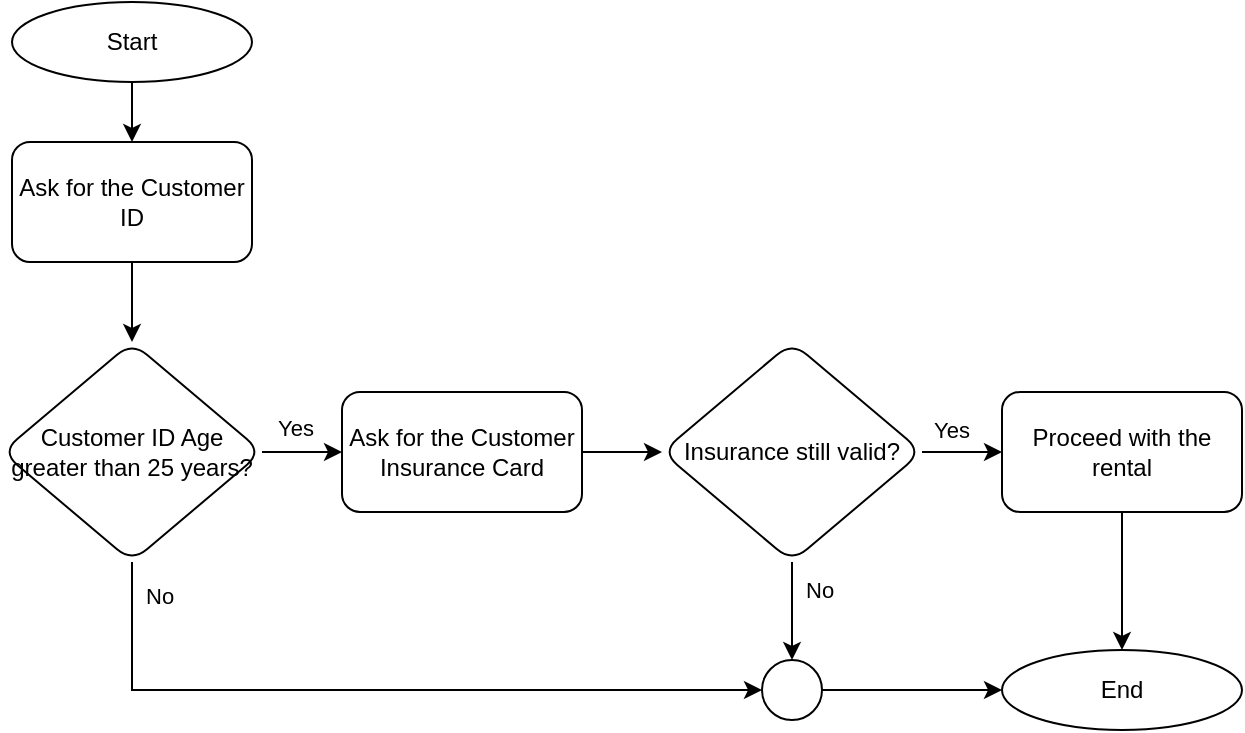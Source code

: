 <mxfile version="24.0.7" type="github">
  <diagram id="6a731a19-8d31-9384-78a2-239565b7b9f0" name="Page-1">
    <mxGraphModel dx="1184" dy="1153" grid="1" gridSize="10" guides="1" tooltips="1" connect="1" arrows="1" fold="1" page="1" pageScale="1" pageWidth="1169" pageHeight="827" background="none" math="0" shadow="0">
      <root>
        <mxCell id="0" />
        <mxCell id="1" parent="0" />
        <mxCell id="CMYn4JAJIOTwwootJHOb-68" value="" style="edgeStyle=orthogonalEdgeStyle;rounded=0;orthogonalLoop=1;jettySize=auto;html=1;" parent="1" source="CMYn4JAJIOTwwootJHOb-55" target="CMYn4JAJIOTwwootJHOb-56" edge="1">
          <mxGeometry relative="1" as="geometry" />
        </mxCell>
        <mxCell id="CMYn4JAJIOTwwootJHOb-55" value="Start" style="ellipse;whiteSpace=wrap;html=1;" parent="1" vertex="1">
          <mxGeometry x="85" y="70" width="120" height="40" as="geometry" />
        </mxCell>
        <mxCell id="CMYn4JAJIOTwwootJHOb-58" value="" style="edgeStyle=orthogonalEdgeStyle;rounded=0;orthogonalLoop=1;jettySize=auto;html=1;" parent="1" source="CMYn4JAJIOTwwootJHOb-56" target="CMYn4JAJIOTwwootJHOb-57" edge="1">
          <mxGeometry relative="1" as="geometry" />
        </mxCell>
        <mxCell id="CMYn4JAJIOTwwootJHOb-56" value="Ask for the Customer ID" style="rounded=1;whiteSpace=wrap;html=1;" parent="1" vertex="1">
          <mxGeometry x="85" y="140" width="120" height="60" as="geometry" />
        </mxCell>
        <mxCell id="CMYn4JAJIOTwwootJHOb-63" value="" style="edgeStyle=orthogonalEdgeStyle;rounded=0;orthogonalLoop=1;jettySize=auto;html=1;" parent="1" source="CMYn4JAJIOTwwootJHOb-57" target="CMYn4JAJIOTwwootJHOb-62" edge="1">
          <mxGeometry relative="1" as="geometry" />
        </mxCell>
        <mxCell id="CMYn4JAJIOTwwootJHOb-69" value="Yes" style="edgeLabel;html=1;align=left;verticalAlign=middle;resizable=0;points=[];" parent="CMYn4JAJIOTwwootJHOb-63" vertex="1" connectable="0">
          <mxGeometry x="-0.478" relative="1" as="geometry">
            <mxPoint x="-5" y="-12" as="offset" />
          </mxGeometry>
        </mxCell>
        <mxCell id="CMYn4JAJIOTwwootJHOb-80" value="" style="edgeStyle=orthogonalEdgeStyle;rounded=0;orthogonalLoop=1;jettySize=auto;html=1;exitX=0.5;exitY=1;exitDx=0;exitDy=0;entryX=0;entryY=0.5;entryDx=0;entryDy=0;" parent="1" source="CMYn4JAJIOTwwootJHOb-57" target="CMYn4JAJIOTwwootJHOb-79" edge="1">
          <mxGeometry relative="1" as="geometry" />
        </mxCell>
        <mxCell id="CMYn4JAJIOTwwootJHOb-86" value="No" style="edgeLabel;html=1;align=left;verticalAlign=middle;resizable=0;points=[];" parent="CMYn4JAJIOTwwootJHOb-80" vertex="1" connectable="0">
          <mxGeometry x="-0.778" y="1" relative="1" as="geometry">
            <mxPoint x="4" y="-25" as="offset" />
          </mxGeometry>
        </mxCell>
        <mxCell id="CMYn4JAJIOTwwootJHOb-57" value="Customer ID Age&lt;div&gt;greater than&amp;nbsp;&lt;span style=&quot;background-color: initial;&quot;&gt;25 years?&lt;/span&gt;&lt;/div&gt;" style="rhombus;whiteSpace=wrap;html=1;rounded=1;" parent="1" vertex="1">
          <mxGeometry x="80" y="240" width="130" height="110" as="geometry" />
        </mxCell>
        <mxCell id="CMYn4JAJIOTwwootJHOb-78" value="" style="edgeStyle=orthogonalEdgeStyle;rounded=0;orthogonalLoop=1;jettySize=auto;html=1;" parent="1" source="CMYn4JAJIOTwwootJHOb-62" target="CMYn4JAJIOTwwootJHOb-66" edge="1">
          <mxGeometry relative="1" as="geometry" />
        </mxCell>
        <mxCell id="CMYn4JAJIOTwwootJHOb-62" value="Ask for the Customer Insurance Card" style="whiteSpace=wrap;html=1;rounded=1;" parent="1" vertex="1">
          <mxGeometry x="250" y="265" width="120" height="60" as="geometry" />
        </mxCell>
        <mxCell id="CMYn4JAJIOTwwootJHOb-81" value="" style="edgeStyle=orthogonalEdgeStyle;rounded=0;orthogonalLoop=1;jettySize=auto;html=1;" parent="1" source="CMYn4JAJIOTwwootJHOb-66" target="CMYn4JAJIOTwwootJHOb-71" edge="1">
          <mxGeometry relative="1" as="geometry" />
        </mxCell>
        <mxCell id="CMYn4JAJIOTwwootJHOb-82" value="Yes" style="edgeLabel;html=1;align=left;verticalAlign=middle;resizable=0;points=[];" parent="CMYn4JAJIOTwwootJHOb-81" vertex="1" connectable="0">
          <mxGeometry x="-0.3" y="1" relative="1" as="geometry">
            <mxPoint x="-10" y="-10" as="offset" />
          </mxGeometry>
        </mxCell>
        <mxCell id="CMYn4JAJIOTwwootJHOb-83" value="" style="edgeStyle=orthogonalEdgeStyle;rounded=0;orthogonalLoop=1;jettySize=auto;html=1;" parent="1" source="CMYn4JAJIOTwwootJHOb-66" target="CMYn4JAJIOTwwootJHOb-79" edge="1">
          <mxGeometry relative="1" as="geometry" />
        </mxCell>
        <mxCell id="CMYn4JAJIOTwwootJHOb-88" value="No" style="edgeLabel;html=1;align=left;verticalAlign=middle;resizable=0;points=[];" parent="CMYn4JAJIOTwwootJHOb-83" vertex="1" connectable="0">
          <mxGeometry x="-0.225" y="1" relative="1" as="geometry">
            <mxPoint x="4" y="-5" as="offset" />
          </mxGeometry>
        </mxCell>
        <mxCell id="CMYn4JAJIOTwwootJHOb-66" value="Insurance still valid?" style="rhombus;whiteSpace=wrap;html=1;rounded=1;" parent="1" vertex="1">
          <mxGeometry x="410" y="240" width="130" height="110" as="geometry" />
        </mxCell>
        <mxCell id="CMYn4JAJIOTwwootJHOb-85" value="" style="edgeStyle=orthogonalEdgeStyle;rounded=0;orthogonalLoop=1;jettySize=auto;html=1;" parent="1" source="CMYn4JAJIOTwwootJHOb-71" target="CMYn4JAJIOTwwootJHOb-72" edge="1">
          <mxGeometry relative="1" as="geometry" />
        </mxCell>
        <mxCell id="CMYn4JAJIOTwwootJHOb-71" value="Proceed with the rental" style="whiteSpace=wrap;html=1;rounded=1;" parent="1" vertex="1">
          <mxGeometry x="580" y="265" width="120" height="60" as="geometry" />
        </mxCell>
        <mxCell id="CMYn4JAJIOTwwootJHOb-72" value="End" style="ellipse;whiteSpace=wrap;html=1;" parent="1" vertex="1">
          <mxGeometry x="580" y="394" width="120" height="40" as="geometry" />
        </mxCell>
        <mxCell id="CMYn4JAJIOTwwootJHOb-84" value="" style="edgeStyle=orthogonalEdgeStyle;rounded=0;orthogonalLoop=1;jettySize=auto;html=1;" parent="1" source="CMYn4JAJIOTwwootJHOb-79" target="CMYn4JAJIOTwwootJHOb-72" edge="1">
          <mxGeometry relative="1" as="geometry" />
        </mxCell>
        <mxCell id="CMYn4JAJIOTwwootJHOb-79" value="" style="ellipse;whiteSpace=wrap;html=1;aspect=fixed;" parent="1" vertex="1">
          <mxGeometry x="460" y="399" width="30" height="30" as="geometry" />
        </mxCell>
      </root>
    </mxGraphModel>
  </diagram>
</mxfile>
